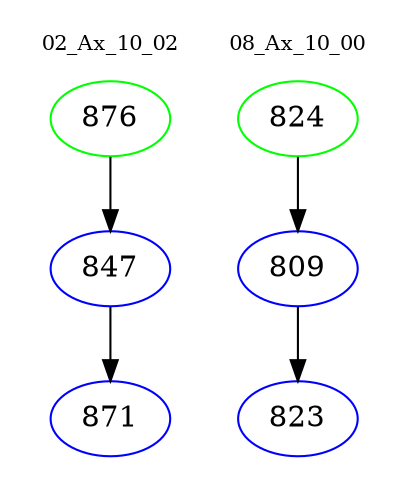 digraph{
subgraph cluster_0 {
color = white
label = "02_Ax_10_02";
fontsize=10;
T0_876 [label="876", color="green"]
T0_876 -> T0_847 [color="black"]
T0_847 [label="847", color="blue"]
T0_847 -> T0_871 [color="black"]
T0_871 [label="871", color="blue"]
}
subgraph cluster_1 {
color = white
label = "08_Ax_10_00";
fontsize=10;
T1_824 [label="824", color="green"]
T1_824 -> T1_809 [color="black"]
T1_809 [label="809", color="blue"]
T1_809 -> T1_823 [color="black"]
T1_823 [label="823", color="blue"]
}
}
